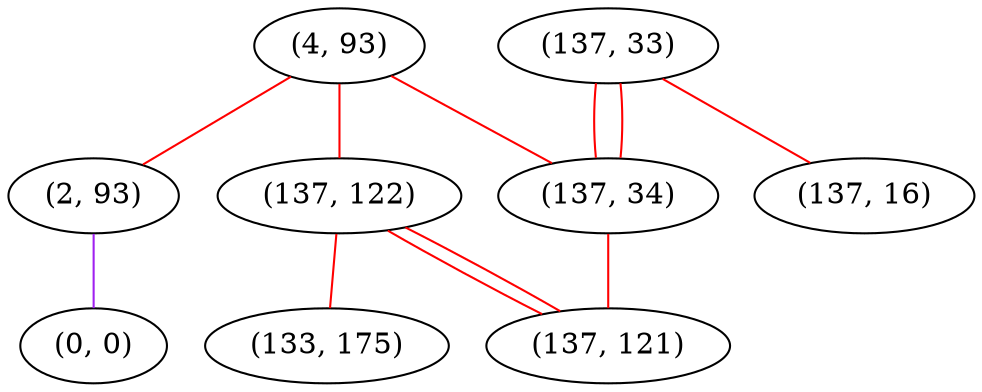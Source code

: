 graph "" {
"(4, 93)";
"(137, 122)";
"(2, 93)";
"(0, 0)";
"(137, 33)";
"(137, 34)";
"(137, 16)";
"(133, 175)";
"(137, 121)";
"(4, 93)" -- "(137, 122)"  [color=red, key=0, weight=1];
"(4, 93)" -- "(137, 34)"  [color=red, key=0, weight=1];
"(4, 93)" -- "(2, 93)"  [color=red, key=0, weight=1];
"(137, 122)" -- "(133, 175)"  [color=red, key=0, weight=1];
"(137, 122)" -- "(137, 121)"  [color=red, key=0, weight=1];
"(137, 122)" -- "(137, 121)"  [color=red, key=1, weight=1];
"(2, 93)" -- "(0, 0)"  [color=purple, key=0, weight=4];
"(137, 33)" -- "(137, 34)"  [color=red, key=0, weight=1];
"(137, 33)" -- "(137, 34)"  [color=red, key=1, weight=1];
"(137, 33)" -- "(137, 16)"  [color=red, key=0, weight=1];
"(137, 34)" -- "(137, 121)"  [color=red, key=0, weight=1];
}
